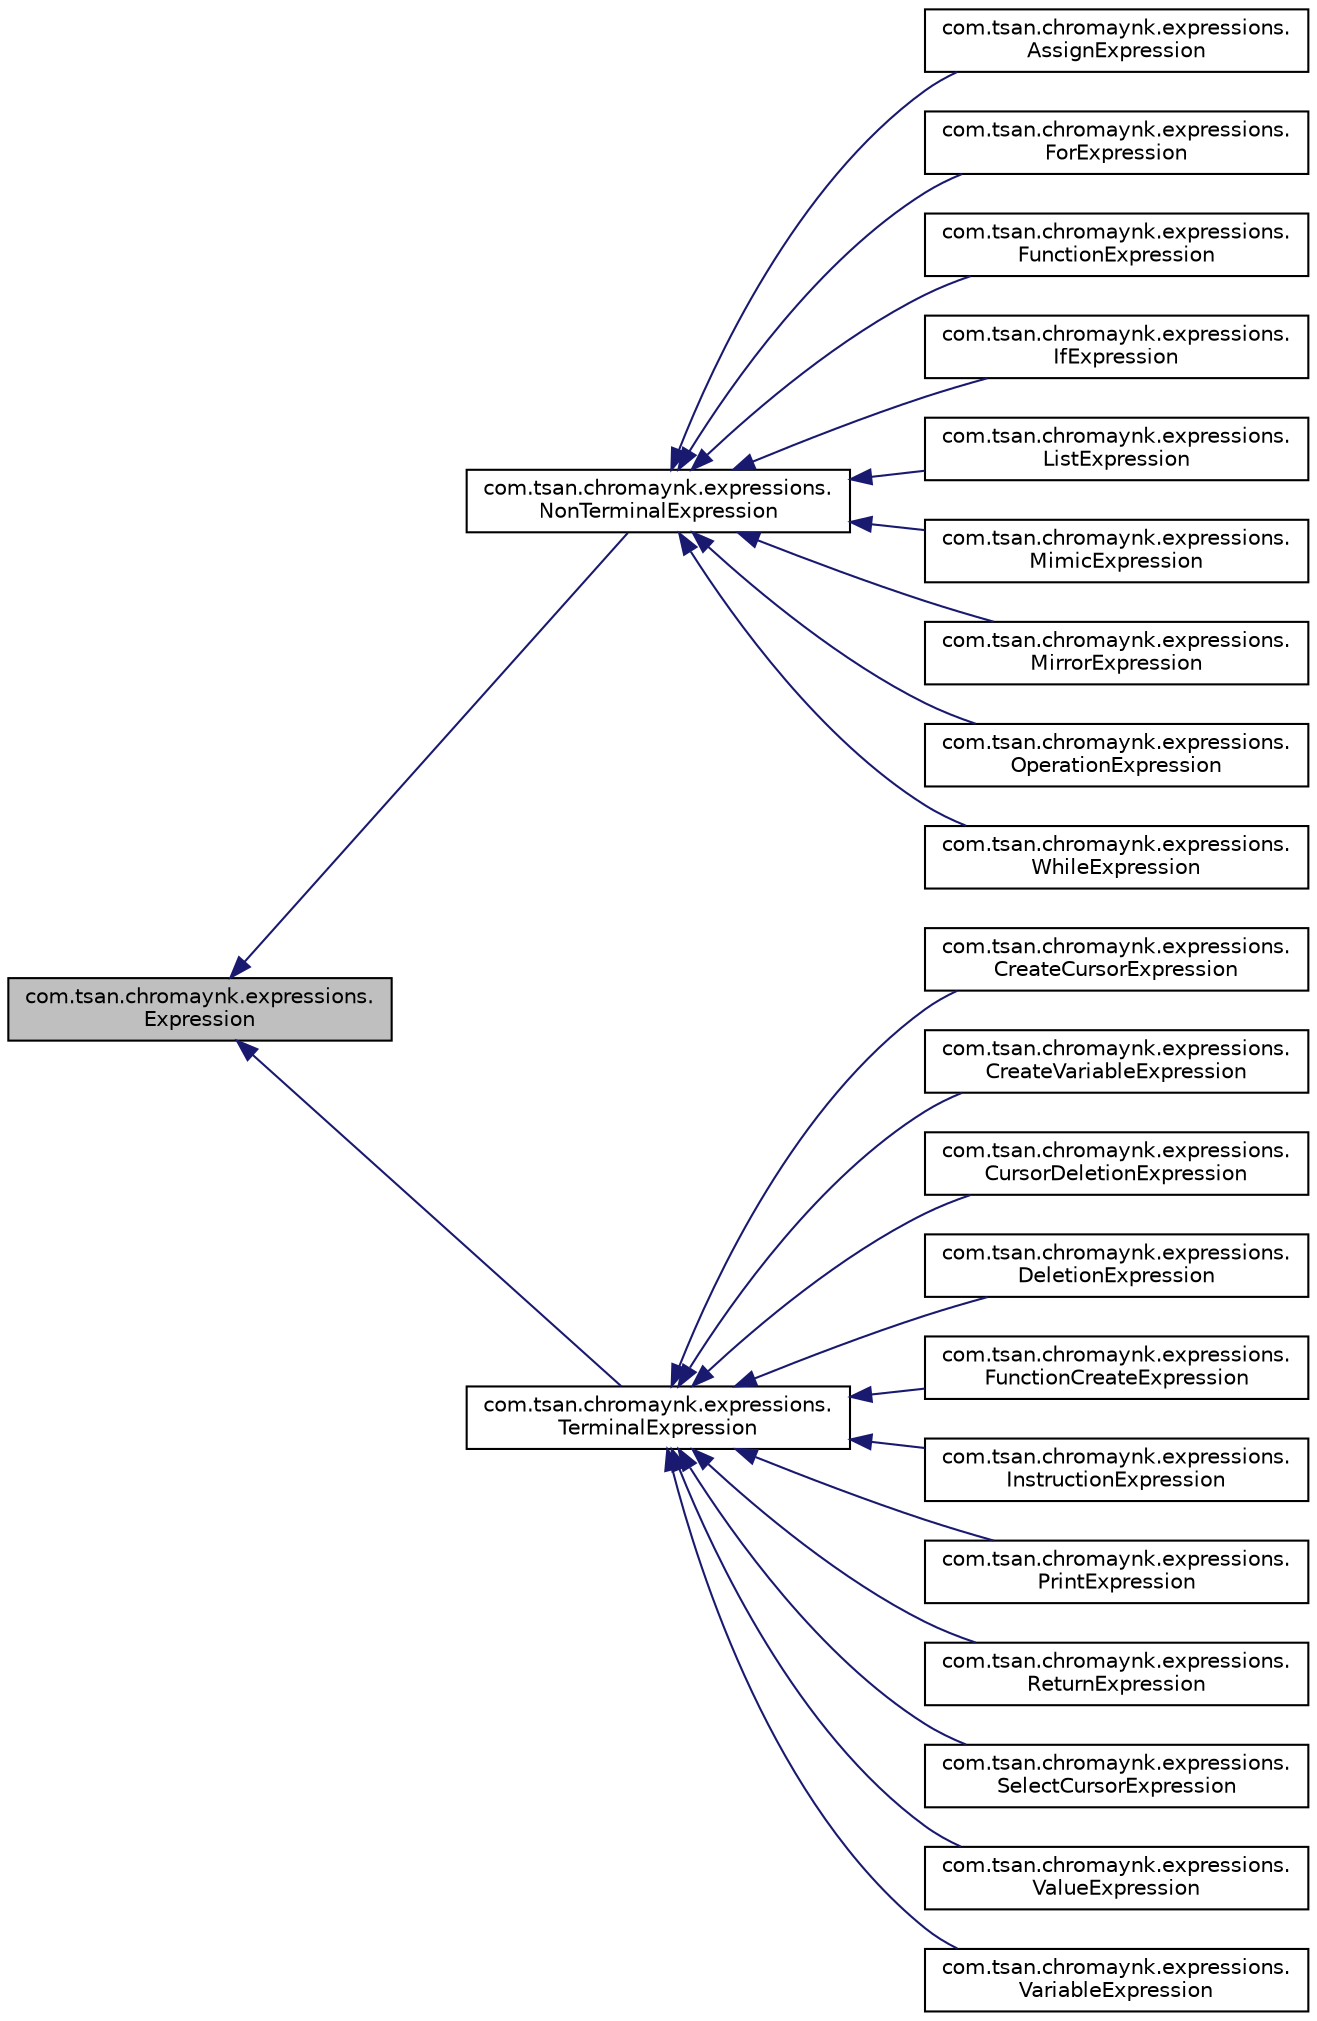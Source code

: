 digraph "com.tsan.chromaynk.expressions.Expression"
{
 // LATEX_PDF_SIZE
  edge [fontname="Helvetica",fontsize="10",labelfontname="Helvetica",labelfontsize="10"];
  node [fontname="Helvetica",fontsize="10",shape=record];
  rankdir="LR";
  Node1 [label="com.tsan.chromaynk.expressions.\lExpression",height=0.2,width=0.4,color="black", fillcolor="grey75", style="filled", fontcolor="black",tooltip=" "];
  Node1 -> Node2 [dir="back",color="midnightblue",fontsize="10",style="solid"];
  Node2 [label="com.tsan.chromaynk.expressions.\lNonTerminalExpression",height=0.2,width=0.4,color="black", fillcolor="white", style="filled",URL="$classcom_1_1tsan_1_1chromaynk_1_1expressions_1_1NonTerminalExpression.html",tooltip=" "];
  Node2 -> Node3 [dir="back",color="midnightblue",fontsize="10",style="solid"];
  Node3 [label="com.tsan.chromaynk.expressions.\lAssignExpression",height=0.2,width=0.4,color="black", fillcolor="white", style="filled",URL="$classcom_1_1tsan_1_1chromaynk_1_1expressions_1_1AssignExpression.html",tooltip=" "];
  Node2 -> Node4 [dir="back",color="midnightblue",fontsize="10",style="solid"];
  Node4 [label="com.tsan.chromaynk.expressions.\lForExpression",height=0.2,width=0.4,color="black", fillcolor="white", style="filled",URL="$classcom_1_1tsan_1_1chromaynk_1_1expressions_1_1ForExpression.html",tooltip=" "];
  Node2 -> Node5 [dir="back",color="midnightblue",fontsize="10",style="solid"];
  Node5 [label="com.tsan.chromaynk.expressions.\lFunctionExpression",height=0.2,width=0.4,color="black", fillcolor="white", style="filled",URL="$classcom_1_1tsan_1_1chromaynk_1_1expressions_1_1FunctionExpression.html",tooltip=" "];
  Node2 -> Node6 [dir="back",color="midnightblue",fontsize="10",style="solid"];
  Node6 [label="com.tsan.chromaynk.expressions.\lIfExpression",height=0.2,width=0.4,color="black", fillcolor="white", style="filled",URL="$classcom_1_1tsan_1_1chromaynk_1_1expressions_1_1IfExpression.html",tooltip=" "];
  Node2 -> Node7 [dir="back",color="midnightblue",fontsize="10",style="solid"];
  Node7 [label="com.tsan.chromaynk.expressions.\lListExpression",height=0.2,width=0.4,color="black", fillcolor="white", style="filled",URL="$classcom_1_1tsan_1_1chromaynk_1_1expressions_1_1ListExpression.html",tooltip=" "];
  Node2 -> Node8 [dir="back",color="midnightblue",fontsize="10",style="solid"];
  Node8 [label="com.tsan.chromaynk.expressions.\lMimicExpression",height=0.2,width=0.4,color="black", fillcolor="white", style="filled",URL="$classcom_1_1tsan_1_1chromaynk_1_1expressions_1_1MimicExpression.html",tooltip=" "];
  Node2 -> Node9 [dir="back",color="midnightblue",fontsize="10",style="solid"];
  Node9 [label="com.tsan.chromaynk.expressions.\lMirrorExpression",height=0.2,width=0.4,color="black", fillcolor="white", style="filled",URL="$classcom_1_1tsan_1_1chromaynk_1_1expressions_1_1MirrorExpression.html",tooltip=" "];
  Node2 -> Node10 [dir="back",color="midnightblue",fontsize="10",style="solid"];
  Node10 [label="com.tsan.chromaynk.expressions.\lOperationExpression",height=0.2,width=0.4,color="black", fillcolor="white", style="filled",URL="$classcom_1_1tsan_1_1chromaynk_1_1expressions_1_1OperationExpression.html",tooltip=" "];
  Node2 -> Node11 [dir="back",color="midnightblue",fontsize="10",style="solid"];
  Node11 [label="com.tsan.chromaynk.expressions.\lWhileExpression",height=0.2,width=0.4,color="black", fillcolor="white", style="filled",URL="$classcom_1_1tsan_1_1chromaynk_1_1expressions_1_1WhileExpression.html",tooltip=" "];
  Node1 -> Node12 [dir="back",color="midnightblue",fontsize="10",style="solid"];
  Node12 [label="com.tsan.chromaynk.expressions.\lTerminalExpression",height=0.2,width=0.4,color="black", fillcolor="white", style="filled",URL="$classcom_1_1tsan_1_1chromaynk_1_1expressions_1_1TerminalExpression.html",tooltip=" "];
  Node12 -> Node13 [dir="back",color="midnightblue",fontsize="10",style="solid"];
  Node13 [label="com.tsan.chromaynk.expressions.\lCreateCursorExpression",height=0.2,width=0.4,color="black", fillcolor="white", style="filled",URL="$classcom_1_1tsan_1_1chromaynk_1_1expressions_1_1CreateCursorExpression.html",tooltip=" "];
  Node12 -> Node14 [dir="back",color="midnightblue",fontsize="10",style="solid"];
  Node14 [label="com.tsan.chromaynk.expressions.\lCreateVariableExpression",height=0.2,width=0.4,color="black", fillcolor="white", style="filled",URL="$classcom_1_1tsan_1_1chromaynk_1_1expressions_1_1CreateVariableExpression.html",tooltip=" "];
  Node12 -> Node15 [dir="back",color="midnightblue",fontsize="10",style="solid"];
  Node15 [label="com.tsan.chromaynk.expressions.\lCursorDeletionExpression",height=0.2,width=0.4,color="black", fillcolor="white", style="filled",URL="$classcom_1_1tsan_1_1chromaynk_1_1expressions_1_1CursorDeletionExpression.html",tooltip=" "];
  Node12 -> Node16 [dir="back",color="midnightblue",fontsize="10",style="solid"];
  Node16 [label="com.tsan.chromaynk.expressions.\lDeletionExpression",height=0.2,width=0.4,color="black", fillcolor="white", style="filled",URL="$classcom_1_1tsan_1_1chromaynk_1_1expressions_1_1DeletionExpression.html",tooltip=" "];
  Node12 -> Node17 [dir="back",color="midnightblue",fontsize="10",style="solid"];
  Node17 [label="com.tsan.chromaynk.expressions.\lFunctionCreateExpression",height=0.2,width=0.4,color="black", fillcolor="white", style="filled",URL="$classcom_1_1tsan_1_1chromaynk_1_1expressions_1_1FunctionCreateExpression.html",tooltip=" "];
  Node12 -> Node18 [dir="back",color="midnightblue",fontsize="10",style="solid"];
  Node18 [label="com.tsan.chromaynk.expressions.\lInstructionExpression",height=0.2,width=0.4,color="black", fillcolor="white", style="filled",URL="$classcom_1_1tsan_1_1chromaynk_1_1expressions_1_1InstructionExpression.html",tooltip=" "];
  Node12 -> Node19 [dir="back",color="midnightblue",fontsize="10",style="solid"];
  Node19 [label="com.tsan.chromaynk.expressions.\lPrintExpression",height=0.2,width=0.4,color="black", fillcolor="white", style="filled",URL="$classcom_1_1tsan_1_1chromaynk_1_1expressions_1_1PrintExpression.html",tooltip=" "];
  Node12 -> Node20 [dir="back",color="midnightblue",fontsize="10",style="solid"];
  Node20 [label="com.tsan.chromaynk.expressions.\lReturnExpression",height=0.2,width=0.4,color="black", fillcolor="white", style="filled",URL="$classcom_1_1tsan_1_1chromaynk_1_1expressions_1_1ReturnExpression.html",tooltip=" "];
  Node12 -> Node21 [dir="back",color="midnightblue",fontsize="10",style="solid"];
  Node21 [label="com.tsan.chromaynk.expressions.\lSelectCursorExpression",height=0.2,width=0.4,color="black", fillcolor="white", style="filled",URL="$classcom_1_1tsan_1_1chromaynk_1_1expressions_1_1SelectCursorExpression.html",tooltip=" "];
  Node12 -> Node22 [dir="back",color="midnightblue",fontsize="10",style="solid"];
  Node22 [label="com.tsan.chromaynk.expressions.\lValueExpression",height=0.2,width=0.4,color="black", fillcolor="white", style="filled",URL="$classcom_1_1tsan_1_1chromaynk_1_1expressions_1_1ValueExpression.html",tooltip=" "];
  Node12 -> Node23 [dir="back",color="midnightblue",fontsize="10",style="solid"];
  Node23 [label="com.tsan.chromaynk.expressions.\lVariableExpression",height=0.2,width=0.4,color="black", fillcolor="white", style="filled",URL="$classcom_1_1tsan_1_1chromaynk_1_1expressions_1_1VariableExpression.html",tooltip=" "];
}

